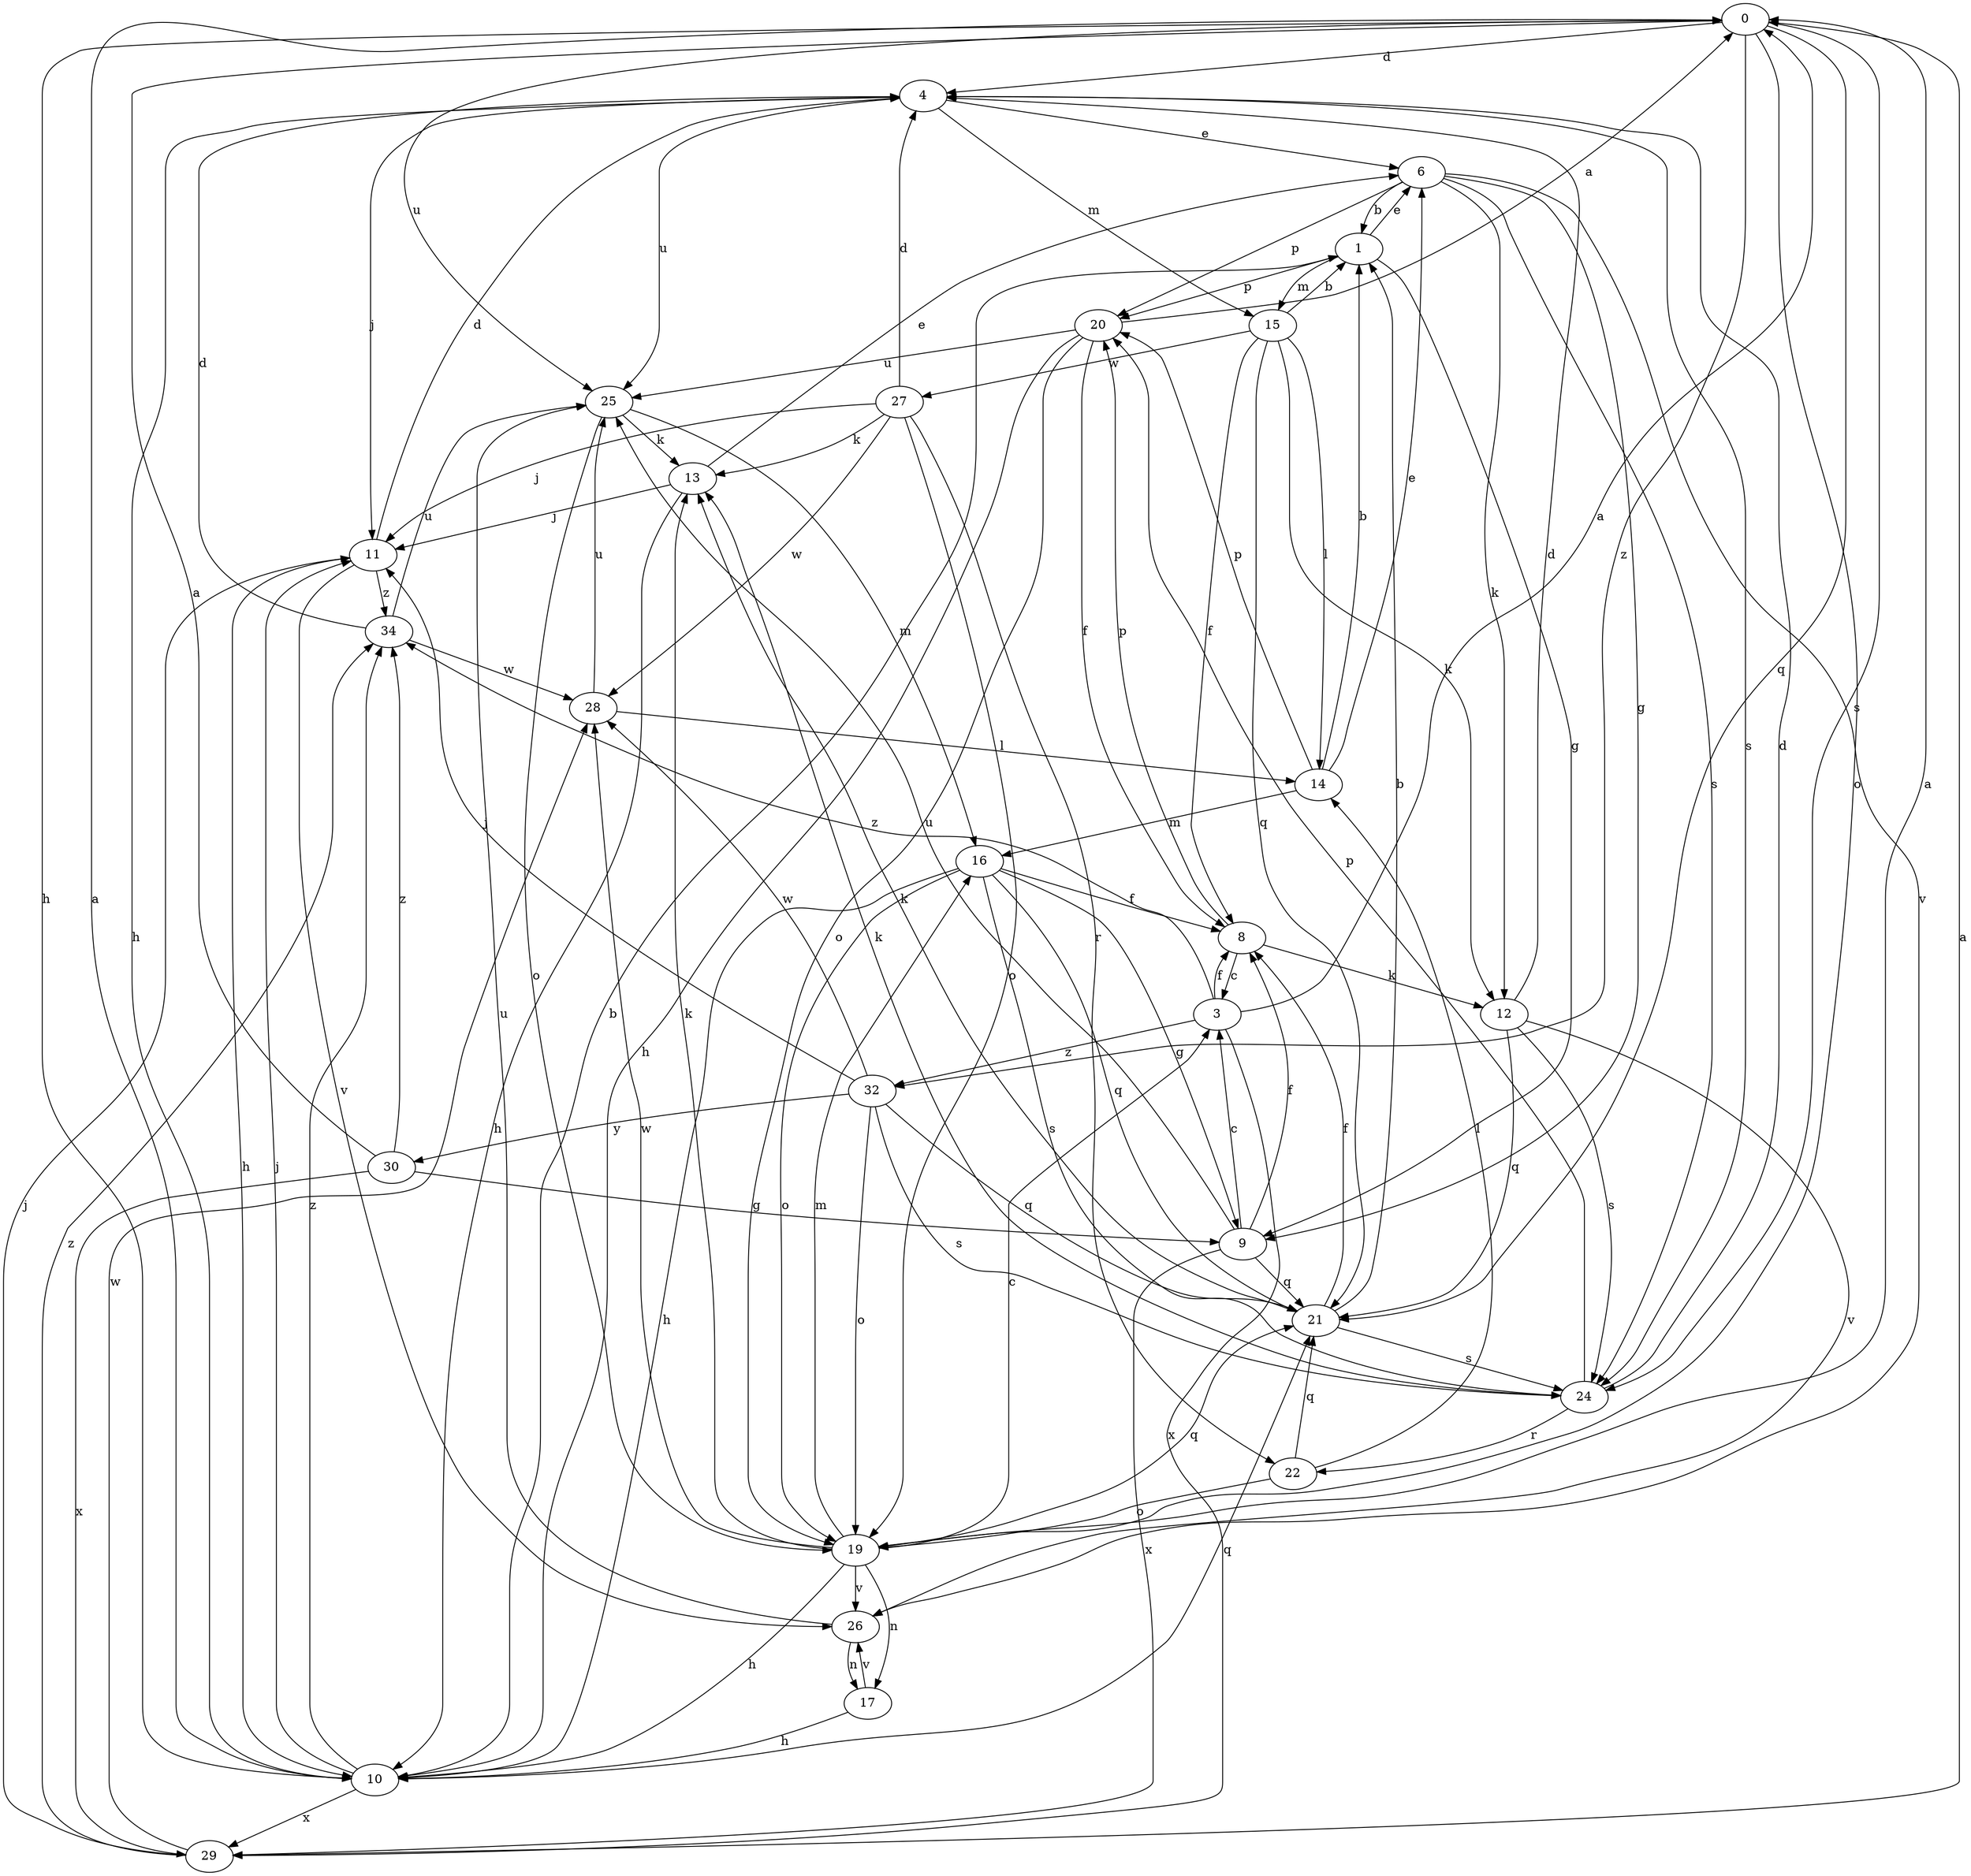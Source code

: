 strict digraph  {
0;
1;
3;
4;
6;
8;
9;
10;
11;
12;
13;
14;
15;
16;
17;
19;
20;
21;
22;
24;
25;
26;
27;
28;
29;
30;
32;
34;
0 -> 4  [label=d];
0 -> 10  [label=h];
0 -> 19  [label=o];
0 -> 21  [label=q];
0 -> 24  [label=s];
0 -> 25  [label=u];
0 -> 32  [label=z];
1 -> 6  [label=e];
1 -> 9  [label=g];
1 -> 15  [label=m];
1 -> 20  [label=p];
3 -> 0  [label=a];
3 -> 8  [label=f];
3 -> 29  [label=x];
3 -> 32  [label=z];
3 -> 34  [label=z];
4 -> 6  [label=e];
4 -> 10  [label=h];
4 -> 11  [label=j];
4 -> 15  [label=m];
4 -> 24  [label=s];
4 -> 25  [label=u];
6 -> 1  [label=b];
6 -> 9  [label=g];
6 -> 12  [label=k];
6 -> 20  [label=p];
6 -> 24  [label=s];
6 -> 26  [label=v];
8 -> 3  [label=c];
8 -> 12  [label=k];
8 -> 20  [label=p];
9 -> 3  [label=c];
9 -> 8  [label=f];
9 -> 21  [label=q];
9 -> 25  [label=u];
9 -> 29  [label=x];
10 -> 0  [label=a];
10 -> 1  [label=b];
10 -> 11  [label=j];
10 -> 21  [label=q];
10 -> 29  [label=x];
10 -> 34  [label=z];
11 -> 4  [label=d];
11 -> 10  [label=h];
11 -> 26  [label=v];
11 -> 34  [label=z];
12 -> 4  [label=d];
12 -> 21  [label=q];
12 -> 24  [label=s];
12 -> 26  [label=v];
13 -> 6  [label=e];
13 -> 10  [label=h];
13 -> 11  [label=j];
14 -> 1  [label=b];
14 -> 6  [label=e];
14 -> 16  [label=m];
14 -> 20  [label=p];
15 -> 1  [label=b];
15 -> 8  [label=f];
15 -> 12  [label=k];
15 -> 14  [label=l];
15 -> 21  [label=q];
15 -> 27  [label=w];
16 -> 8  [label=f];
16 -> 9  [label=g];
16 -> 10  [label=h];
16 -> 19  [label=o];
16 -> 21  [label=q];
16 -> 24  [label=s];
17 -> 10  [label=h];
17 -> 26  [label=v];
19 -> 0  [label=a];
19 -> 3  [label=c];
19 -> 10  [label=h];
19 -> 13  [label=k];
19 -> 16  [label=m];
19 -> 17  [label=n];
19 -> 21  [label=q];
19 -> 26  [label=v];
19 -> 28  [label=w];
20 -> 0  [label=a];
20 -> 8  [label=f];
20 -> 10  [label=h];
20 -> 19  [label=o];
20 -> 25  [label=u];
21 -> 1  [label=b];
21 -> 8  [label=f];
21 -> 13  [label=k];
21 -> 24  [label=s];
22 -> 14  [label=l];
22 -> 19  [label=o];
22 -> 21  [label=q];
24 -> 4  [label=d];
24 -> 13  [label=k];
24 -> 20  [label=p];
24 -> 22  [label=r];
25 -> 13  [label=k];
25 -> 16  [label=m];
25 -> 19  [label=o];
26 -> 17  [label=n];
26 -> 25  [label=u];
27 -> 4  [label=d];
27 -> 11  [label=j];
27 -> 13  [label=k];
27 -> 19  [label=o];
27 -> 22  [label=r];
27 -> 28  [label=w];
28 -> 14  [label=l];
28 -> 25  [label=u];
29 -> 0  [label=a];
29 -> 11  [label=j];
29 -> 28  [label=w];
29 -> 34  [label=z];
30 -> 0  [label=a];
30 -> 9  [label=g];
30 -> 29  [label=x];
30 -> 34  [label=z];
32 -> 11  [label=j];
32 -> 19  [label=o];
32 -> 21  [label=q];
32 -> 24  [label=s];
32 -> 28  [label=w];
32 -> 30  [label=y];
34 -> 4  [label=d];
34 -> 25  [label=u];
34 -> 28  [label=w];
}
